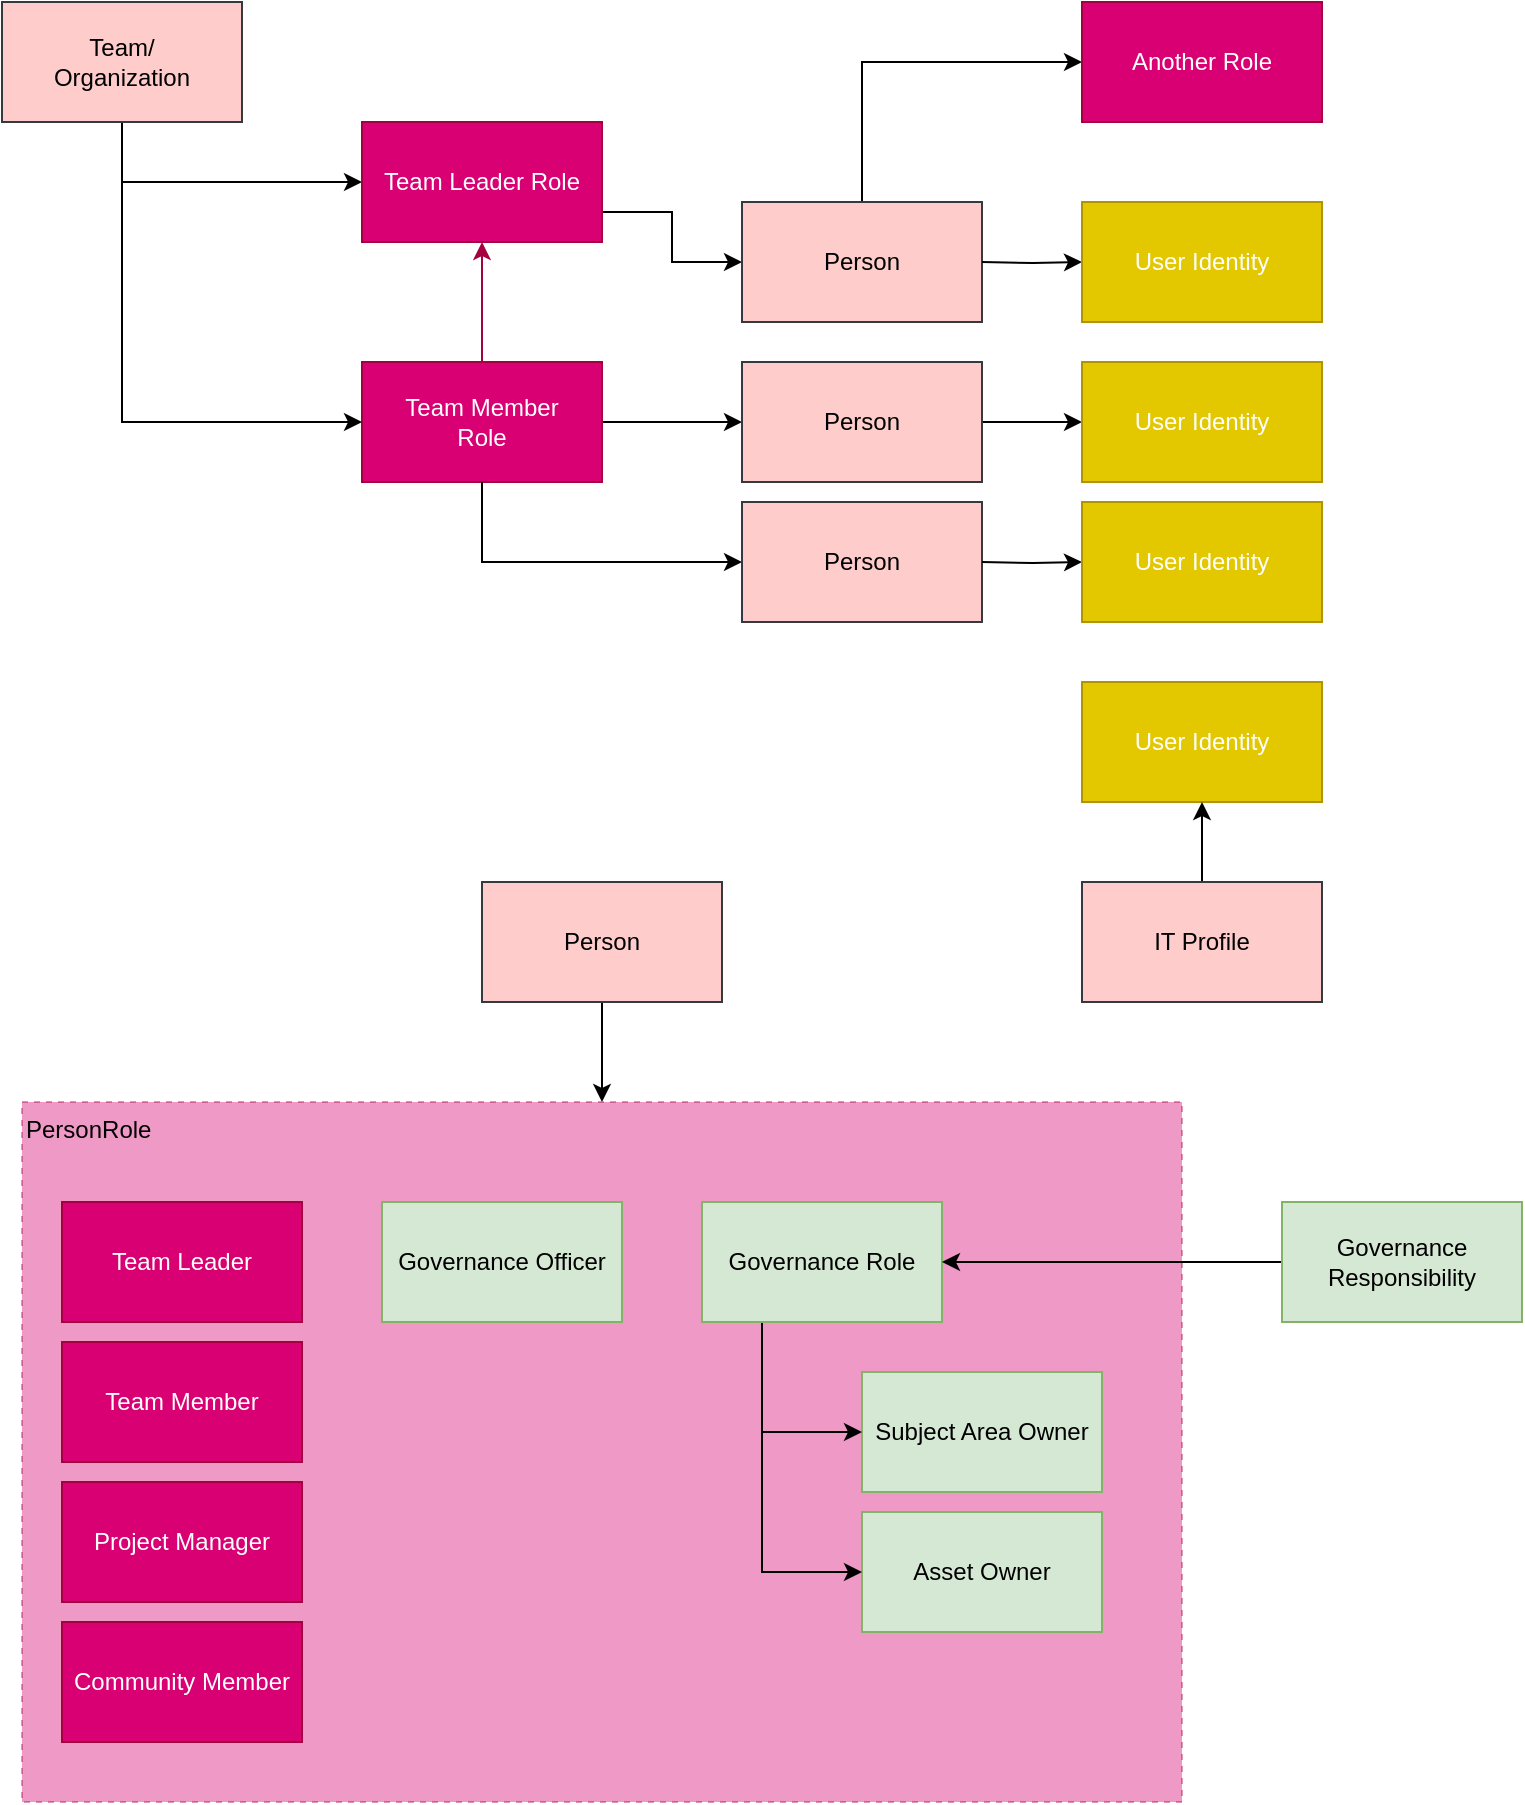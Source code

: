 <mxfile version="19.0.3" type="device" pages="2"><diagram id="mArv101Qo0KCMiXSAoCN" name="team-hierarchy"><mxGraphModel dx="1186" dy="773" grid="1" gridSize="10" guides="1" tooltips="1" connect="1" arrows="1" fold="1" page="1" pageScale="1" pageWidth="827" pageHeight="1169" math="0" shadow="0"><root><mxCell id="S5lS58ZmbvXcH93iUld8-0"/><mxCell id="S5lS58ZmbvXcH93iUld8-1" parent="S5lS58ZmbvXcH93iUld8-0"/><mxCell id="qwx3awuKoGd0lJoQvfud-3" style="edgeStyle=orthogonalEdgeStyle;rounded=0;orthogonalLoop=1;jettySize=auto;html=1;fillColor=#d80073;strokeColor=#A50040;" parent="S5lS58ZmbvXcH93iUld8-1" source="qwx3awuKoGd0lJoQvfud-0" target="qwx3awuKoGd0lJoQvfud-2" edge="1"><mxGeometry relative="1" as="geometry"/></mxCell><mxCell id="Gn1W2-aZ5OwGCIdrwuAJ-5" style="edgeStyle=orthogonalEdgeStyle;rounded=0;orthogonalLoop=1;jettySize=auto;html=1;exitX=1;exitY=0.5;exitDx=0;exitDy=0;entryX=0;entryY=0.5;entryDx=0;entryDy=0;" parent="S5lS58ZmbvXcH93iUld8-1" source="qwx3awuKoGd0lJoQvfud-0" target="Gn1W2-aZ5OwGCIdrwuAJ-4" edge="1"><mxGeometry relative="1" as="geometry"/></mxCell><mxCell id="qwx3awuKoGd0lJoQvfud-0" value="Team Member&lt;br&gt;Role" style="rounded=0;whiteSpace=wrap;html=1;fillColor=#d80073;strokeColor=#A50040;fontColor=#ffffff;" parent="S5lS58ZmbvXcH93iUld8-1" vertex="1"><mxGeometry x="270" y="250" width="120" height="60" as="geometry"/></mxCell><mxCell id="Rkh4yK-NSys1IfjmhF-t-0" style="edgeStyle=orthogonalEdgeStyle;rounded=0;orthogonalLoop=1;jettySize=auto;html=1;entryX=0;entryY=0.5;entryDx=0;entryDy=0;exitX=0.5;exitY=1;exitDx=0;exitDy=0;" parent="S5lS58ZmbvXcH93iUld8-1" source="qwx3awuKoGd0lJoQvfud-1" target="qwx3awuKoGd0lJoQvfud-2" edge="1"><mxGeometry relative="1" as="geometry"/></mxCell><mxCell id="Rkh4yK-NSys1IfjmhF-t-1" style="edgeStyle=orthogonalEdgeStyle;rounded=0;orthogonalLoop=1;jettySize=auto;html=1;entryX=0;entryY=0.5;entryDx=0;entryDy=0;" parent="S5lS58ZmbvXcH93iUld8-1" source="qwx3awuKoGd0lJoQvfud-1" target="qwx3awuKoGd0lJoQvfud-0" edge="1"><mxGeometry relative="1" as="geometry"><Array as="points"><mxPoint x="150" y="280"/></Array></mxGeometry></mxCell><mxCell id="qwx3awuKoGd0lJoQvfud-1" value="Team/&lt;br&gt;Organization" style="rounded=0;whiteSpace=wrap;html=1;fillColor=#ffcccc;strokeColor=#36393d;" parent="S5lS58ZmbvXcH93iUld8-1" vertex="1"><mxGeometry x="90" y="70" width="120" height="60" as="geometry"/></mxCell><mxCell id="Gn1W2-aZ5OwGCIdrwuAJ-1" style="edgeStyle=orthogonalEdgeStyle;rounded=0;orthogonalLoop=1;jettySize=auto;html=1;entryX=0;entryY=0.5;entryDx=0;entryDy=0;exitX=0.5;exitY=0;exitDx=0;exitDy=0;" parent="S5lS58ZmbvXcH93iUld8-1" source="Gn1W2-aZ5OwGCIdrwuAJ-2" target="Gn1W2-aZ5OwGCIdrwuAJ-0" edge="1"><mxGeometry relative="1" as="geometry"/></mxCell><mxCell id="Gn1W2-aZ5OwGCIdrwuAJ-3" style="edgeStyle=orthogonalEdgeStyle;rounded=0;orthogonalLoop=1;jettySize=auto;html=1;exitX=1;exitY=0.75;exitDx=0;exitDy=0;entryX=0;entryY=0.5;entryDx=0;entryDy=0;" parent="S5lS58ZmbvXcH93iUld8-1" source="qwx3awuKoGd0lJoQvfud-2" target="Gn1W2-aZ5OwGCIdrwuAJ-2" edge="1"><mxGeometry relative="1" as="geometry"/></mxCell><mxCell id="qwx3awuKoGd0lJoQvfud-2" value="Team Leader Role" style="rounded=0;whiteSpace=wrap;html=1;fillColor=#d80073;strokeColor=#A50040;fontColor=#ffffff;" parent="S5lS58ZmbvXcH93iUld8-1" vertex="1"><mxGeometry x="270" y="130" width="120" height="60" as="geometry"/></mxCell><mxCell id="Gn1W2-aZ5OwGCIdrwuAJ-0" value="Another Role" style="rounded=0;whiteSpace=wrap;html=1;fillColor=#d80073;strokeColor=#A50040;fontColor=#ffffff;" parent="S5lS58ZmbvXcH93iUld8-1" vertex="1"><mxGeometry x="630" y="70" width="120" height="60" as="geometry"/></mxCell><mxCell id="Gn1W2-aZ5OwGCIdrwuAJ-2" value="Person" style="rounded=0;whiteSpace=wrap;html=1;fillColor=#ffcccc;strokeColor=#36393d;" parent="S5lS58ZmbvXcH93iUld8-1" vertex="1"><mxGeometry x="460" y="170" width="120" height="60" as="geometry"/></mxCell><mxCell id="Gn1W2-aZ5OwGCIdrwuAJ-11" style="edgeStyle=orthogonalEdgeStyle;rounded=0;orthogonalLoop=1;jettySize=auto;html=1;" parent="S5lS58ZmbvXcH93iUld8-1" source="Gn1W2-aZ5OwGCIdrwuAJ-4" target="Gn1W2-aZ5OwGCIdrwuAJ-10" edge="1"><mxGeometry relative="1" as="geometry"/></mxCell><mxCell id="Gn1W2-aZ5OwGCIdrwuAJ-4" value="Person" style="rounded=0;whiteSpace=wrap;html=1;fillColor=#ffcccc;strokeColor=#36393d;" parent="S5lS58ZmbvXcH93iUld8-1" vertex="1"><mxGeometry x="460" y="250" width="120" height="60" as="geometry"/></mxCell><mxCell id="Gn1W2-aZ5OwGCIdrwuAJ-8" style="edgeStyle=orthogonalEdgeStyle;rounded=0;orthogonalLoop=1;jettySize=auto;html=1;exitX=0.5;exitY=1;exitDx=0;exitDy=0;entryX=0;entryY=0.5;entryDx=0;entryDy=0;" parent="S5lS58ZmbvXcH93iUld8-1" source="qwx3awuKoGd0lJoQvfud-0" target="Gn1W2-aZ5OwGCIdrwuAJ-9" edge="1"><mxGeometry relative="1" as="geometry"><mxPoint x="390" y="350" as="sourcePoint"/></mxGeometry></mxCell><mxCell id="Gn1W2-aZ5OwGCIdrwuAJ-9" value="Person" style="rounded=0;whiteSpace=wrap;html=1;fillColor=#ffcccc;strokeColor=#36393d;" parent="S5lS58ZmbvXcH93iUld8-1" vertex="1"><mxGeometry x="460" y="320" width="120" height="60" as="geometry"/></mxCell><mxCell id="Gn1W2-aZ5OwGCIdrwuAJ-10" value="User Identity" style="rounded=0;whiteSpace=wrap;html=1;fillColor=#e3c800;strokeColor=#B09500;fontColor=#ffffff;" parent="S5lS58ZmbvXcH93iUld8-1" vertex="1"><mxGeometry x="630" y="250" width="120" height="60" as="geometry"/></mxCell><mxCell id="Gn1W2-aZ5OwGCIdrwuAJ-12" style="edgeStyle=orthogonalEdgeStyle;rounded=0;orthogonalLoop=1;jettySize=auto;html=1;" parent="S5lS58ZmbvXcH93iUld8-1" target="Gn1W2-aZ5OwGCIdrwuAJ-13" edge="1"><mxGeometry relative="1" as="geometry"><mxPoint x="580" y="200" as="sourcePoint"/></mxGeometry></mxCell><mxCell id="Gn1W2-aZ5OwGCIdrwuAJ-13" value="User Identity" style="rounded=0;whiteSpace=wrap;html=1;fillColor=#e3c800;strokeColor=#B09500;fontColor=#ffffff;" parent="S5lS58ZmbvXcH93iUld8-1" vertex="1"><mxGeometry x="630" y="170" width="120" height="60" as="geometry"/></mxCell><mxCell id="Gn1W2-aZ5OwGCIdrwuAJ-14" style="edgeStyle=orthogonalEdgeStyle;rounded=0;orthogonalLoop=1;jettySize=auto;html=1;" parent="S5lS58ZmbvXcH93iUld8-1" target="Gn1W2-aZ5OwGCIdrwuAJ-15" edge="1"><mxGeometry relative="1" as="geometry"><mxPoint x="580" y="350" as="sourcePoint"/></mxGeometry></mxCell><mxCell id="Gn1W2-aZ5OwGCIdrwuAJ-15" value="User Identity" style="rounded=0;whiteSpace=wrap;html=1;fillColor=#e3c800;strokeColor=#B09500;fontColor=#ffffff;" parent="S5lS58ZmbvXcH93iUld8-1" vertex="1"><mxGeometry x="630" y="320" width="120" height="60" as="geometry"/></mxCell><mxCell id="Gn1W2-aZ5OwGCIdrwuAJ-16" value="User Identity" style="rounded=0;whiteSpace=wrap;html=1;fillColor=#e3c800;strokeColor=#B09500;fontColor=#ffffff;" parent="S5lS58ZmbvXcH93iUld8-1" vertex="1"><mxGeometry x="630" y="410" width="120" height="60" as="geometry"/></mxCell><mxCell id="Gn1W2-aZ5OwGCIdrwuAJ-18" style="edgeStyle=orthogonalEdgeStyle;rounded=0;orthogonalLoop=1;jettySize=auto;html=1;entryX=0.5;entryY=1;entryDx=0;entryDy=0;" parent="S5lS58ZmbvXcH93iUld8-1" source="Gn1W2-aZ5OwGCIdrwuAJ-17" target="Gn1W2-aZ5OwGCIdrwuAJ-16" edge="1"><mxGeometry relative="1" as="geometry"/></mxCell><mxCell id="Gn1W2-aZ5OwGCIdrwuAJ-17" value="IT Profile" style="rounded=0;whiteSpace=wrap;html=1;fillColor=#ffcccc;strokeColor=#36393d;" parent="S5lS58ZmbvXcH93iUld8-1" vertex="1"><mxGeometry x="630" y="510" width="120" height="60" as="geometry"/></mxCell><mxCell id="Gn1W2-aZ5OwGCIdrwuAJ-21" style="edgeStyle=orthogonalEdgeStyle;rounded=0;orthogonalLoop=1;jettySize=auto;html=1;" parent="S5lS58ZmbvXcH93iUld8-1" source="Gn1W2-aZ5OwGCIdrwuAJ-19" target="Gn1W2-aZ5OwGCIdrwuAJ-20" edge="1"><mxGeometry relative="1" as="geometry"/></mxCell><mxCell id="Gn1W2-aZ5OwGCIdrwuAJ-19" value="Person" style="rounded=0;whiteSpace=wrap;html=1;fillColor=#ffcccc;strokeColor=#36393d;" parent="S5lS58ZmbvXcH93iUld8-1" vertex="1"><mxGeometry x="330" y="510" width="120" height="60" as="geometry"/></mxCell><mxCell id="Gn1W2-aZ5OwGCIdrwuAJ-20" value="PersonRole" style="rounded=0;whiteSpace=wrap;html=1;fillColor=#d80073;strokeColor=#A50040;dashed=1;opacity=40;verticalAlign=top;align=left;" parent="S5lS58ZmbvXcH93iUld8-1" vertex="1"><mxGeometry x="100" y="620" width="580" height="350" as="geometry"/></mxCell><mxCell id="Gn1W2-aZ5OwGCIdrwuAJ-22" value="Community Member" style="rounded=0;whiteSpace=wrap;html=1;fillColor=#d80073;strokeColor=#A50040;fontColor=#ffffff;" parent="S5lS58ZmbvXcH93iUld8-1" vertex="1"><mxGeometry x="120" y="880" width="120" height="60" as="geometry"/></mxCell><mxCell id="Gn1W2-aZ5OwGCIdrwuAJ-23" value="Team Leader" style="rounded=0;whiteSpace=wrap;html=1;fillColor=#d80073;strokeColor=#A50040;fontColor=#ffffff;" parent="S5lS58ZmbvXcH93iUld8-1" vertex="1"><mxGeometry x="120" y="670" width="120" height="60" as="geometry"/></mxCell><mxCell id="Gn1W2-aZ5OwGCIdrwuAJ-24" value="Team Member" style="rounded=0;whiteSpace=wrap;html=1;fillColor=#d80073;strokeColor=#A50040;fontColor=#ffffff;" parent="S5lS58ZmbvXcH93iUld8-1" vertex="1"><mxGeometry x="120" y="740" width="120" height="60" as="geometry"/></mxCell><mxCell id="Gn1W2-aZ5OwGCIdrwuAJ-26" value="Subject Area Owner" style="rounded=0;whiteSpace=wrap;html=1;fillColor=#d5e8d4;strokeColor=#82b366;" parent="S5lS58ZmbvXcH93iUld8-1" vertex="1"><mxGeometry x="520" y="755" width="120" height="60" as="geometry"/></mxCell><mxCell id="Gn1W2-aZ5OwGCIdrwuAJ-27" value="Asset Owner" style="rounded=0;whiteSpace=wrap;html=1;fillColor=#d5e8d4;strokeColor=#82b366;" parent="S5lS58ZmbvXcH93iUld8-1" vertex="1"><mxGeometry x="520" y="825" width="120" height="60" as="geometry"/></mxCell><mxCell id="Gn1W2-aZ5OwGCIdrwuAJ-28" value="Project Manager" style="rounded=0;whiteSpace=wrap;html=1;fillColor=#d80073;strokeColor=#A50040;fontColor=#ffffff;" parent="S5lS58ZmbvXcH93iUld8-1" vertex="1"><mxGeometry x="120" y="810" width="120" height="60" as="geometry"/></mxCell><mxCell id="Gn1W2-aZ5OwGCIdrwuAJ-29" value="Governance Officer" style="rounded=0;whiteSpace=wrap;html=1;fillColor=#d5e8d4;strokeColor=#82b366;" parent="S5lS58ZmbvXcH93iUld8-1" vertex="1"><mxGeometry x="280" y="670" width="120" height="60" as="geometry"/></mxCell><mxCell id="Gn1W2-aZ5OwGCIdrwuAJ-31" style="edgeStyle=orthogonalEdgeStyle;rounded=0;orthogonalLoop=1;jettySize=auto;html=1;entryX=0;entryY=0.5;entryDx=0;entryDy=0;exitX=0.25;exitY=1;exitDx=0;exitDy=0;" parent="S5lS58ZmbvXcH93iUld8-1" source="Gn1W2-aZ5OwGCIdrwuAJ-30" target="Gn1W2-aZ5OwGCIdrwuAJ-26" edge="1"><mxGeometry relative="1" as="geometry"/></mxCell><mxCell id="Gn1W2-aZ5OwGCIdrwuAJ-32" style="edgeStyle=orthogonalEdgeStyle;rounded=0;orthogonalLoop=1;jettySize=auto;html=1;entryX=0;entryY=0.5;entryDx=0;entryDy=0;exitX=0.25;exitY=1;exitDx=0;exitDy=0;" parent="S5lS58ZmbvXcH93iUld8-1" source="Gn1W2-aZ5OwGCIdrwuAJ-30" target="Gn1W2-aZ5OwGCIdrwuAJ-27" edge="1"><mxGeometry relative="1" as="geometry"/></mxCell><mxCell id="Gn1W2-aZ5OwGCIdrwuAJ-30" value="Governance Role" style="rounded=0;whiteSpace=wrap;html=1;fillColor=#d5e8d4;strokeColor=#82b366;" parent="S5lS58ZmbvXcH93iUld8-1" vertex="1"><mxGeometry x="440" y="670" width="120" height="60" as="geometry"/></mxCell><mxCell id="zBBcURGomCsQESkad2il-2" style="edgeStyle=orthogonalEdgeStyle;rounded=0;orthogonalLoop=1;jettySize=auto;html=1;entryX=1;entryY=0.5;entryDx=0;entryDy=0;startArrow=none;startFill=0;endArrow=classic;endFill=1;fontColor=#000000;" parent="S5lS58ZmbvXcH93iUld8-1" source="zBBcURGomCsQESkad2il-0" target="Gn1W2-aZ5OwGCIdrwuAJ-30" edge="1"><mxGeometry relative="1" as="geometry"/></mxCell><mxCell id="zBBcURGomCsQESkad2il-0" value="Governance Responsibility" style="rounded=0;whiteSpace=wrap;html=1;fillColor=#d5e8d4;strokeColor=#82b366;" parent="S5lS58ZmbvXcH93iUld8-1" vertex="1"><mxGeometry x="730" y="670" width="120" height="60" as="geometry"/></mxCell></root></mxGraphModel></diagram><diagram name="project-staff" id="0Gyew0KmREZE14jgyCfY"><mxGraphModel dx="1186" dy="773" grid="1" gridSize="10" guides="1" tooltips="1" connect="1" arrows="1" fold="1" page="1" pageScale="1" pageWidth="827" pageHeight="1169" math="0" shadow="0"><root><mxCell id="Q1TpeXkHJvjdF7iIO9C6-0"/><mxCell id="Q1TpeXkHJvjdF7iIO9C6-1" parent="Q1TpeXkHJvjdF7iIO9C6-0"/><mxCell id="Q1TpeXkHJvjdF7iIO9C6-2" style="edgeStyle=orthogonalEdgeStyle;rounded=0;orthogonalLoop=1;jettySize=auto;html=1;fillColor=#d80073;strokeColor=#A50040;" edge="1" parent="Q1TpeXkHJvjdF7iIO9C6-1" source="Q1TpeXkHJvjdF7iIO9C6-4" target="Q1TpeXkHJvjdF7iIO9C6-10"><mxGeometry relative="1" as="geometry"/></mxCell><mxCell id="Q1TpeXkHJvjdF7iIO9C6-3" style="edgeStyle=orthogonalEdgeStyle;rounded=0;orthogonalLoop=1;jettySize=auto;html=1;exitX=1;exitY=0.5;exitDx=0;exitDy=0;entryX=0;entryY=0.5;entryDx=0;entryDy=0;" edge="1" parent="Q1TpeXkHJvjdF7iIO9C6-1" source="Q1TpeXkHJvjdF7iIO9C6-4" target="Q1TpeXkHJvjdF7iIO9C6-14"><mxGeometry relative="1" as="geometry"/></mxCell><mxCell id="Q1TpeXkHJvjdF7iIO9C6-4" value="Team Member&lt;br&gt;Role" style="rounded=0;whiteSpace=wrap;html=1;fillColor=#d80073;strokeColor=#A50040;fontColor=#ffffff;" vertex="1" parent="Q1TpeXkHJvjdF7iIO9C6-1"><mxGeometry x="270" y="250" width="120" height="60" as="geometry"/></mxCell><mxCell id="Q1TpeXkHJvjdF7iIO9C6-5" style="edgeStyle=orthogonalEdgeStyle;rounded=0;orthogonalLoop=1;jettySize=auto;html=1;entryX=0;entryY=0.5;entryDx=0;entryDy=0;exitX=0.5;exitY=1;exitDx=0;exitDy=0;" edge="1" parent="Q1TpeXkHJvjdF7iIO9C6-1" source="Q1TpeXkHJvjdF7iIO9C6-7" target="Q1TpeXkHJvjdF7iIO9C6-10"><mxGeometry relative="1" as="geometry"/></mxCell><mxCell id="Q1TpeXkHJvjdF7iIO9C6-6" style="edgeStyle=orthogonalEdgeStyle;rounded=0;orthogonalLoop=1;jettySize=auto;html=1;entryX=0;entryY=0.5;entryDx=0;entryDy=0;" edge="1" parent="Q1TpeXkHJvjdF7iIO9C6-1" source="Q1TpeXkHJvjdF7iIO9C6-7" target="Q1TpeXkHJvjdF7iIO9C6-4"><mxGeometry relative="1" as="geometry"><Array as="points"><mxPoint x="150" y="280"/></Array></mxGeometry></mxCell><mxCell id="Q1TpeXkHJvjdF7iIO9C6-7" value="Team/&lt;br&gt;Organization" style="rounded=0;whiteSpace=wrap;html=1;fillColor=#ffcccc;strokeColor=#36393d;" vertex="1" parent="Q1TpeXkHJvjdF7iIO9C6-1"><mxGeometry x="90" y="70" width="120" height="60" as="geometry"/></mxCell><mxCell id="Q1TpeXkHJvjdF7iIO9C6-8" style="edgeStyle=orthogonalEdgeStyle;rounded=0;orthogonalLoop=1;jettySize=auto;html=1;entryX=0;entryY=0.5;entryDx=0;entryDy=0;exitX=0.5;exitY=0;exitDx=0;exitDy=0;" edge="1" parent="Q1TpeXkHJvjdF7iIO9C6-1" source="Q1TpeXkHJvjdF7iIO9C6-12" target="Q1TpeXkHJvjdF7iIO9C6-11"><mxGeometry relative="1" as="geometry"/></mxCell><mxCell id="Q1TpeXkHJvjdF7iIO9C6-9" style="edgeStyle=orthogonalEdgeStyle;rounded=0;orthogonalLoop=1;jettySize=auto;html=1;exitX=1;exitY=0.75;exitDx=0;exitDy=0;entryX=0;entryY=0.5;entryDx=0;entryDy=0;" edge="1" parent="Q1TpeXkHJvjdF7iIO9C6-1" source="Q1TpeXkHJvjdF7iIO9C6-10" target="Q1TpeXkHJvjdF7iIO9C6-12"><mxGeometry relative="1" as="geometry"/></mxCell><mxCell id="Q1TpeXkHJvjdF7iIO9C6-10" value="Team Leader Role" style="rounded=0;whiteSpace=wrap;html=1;fillColor=#d80073;strokeColor=#A50040;fontColor=#ffffff;" vertex="1" parent="Q1TpeXkHJvjdF7iIO9C6-1"><mxGeometry x="270" y="130" width="120" height="60" as="geometry"/></mxCell><mxCell id="Q1TpeXkHJvjdF7iIO9C6-11" value="Another Role" style="rounded=0;whiteSpace=wrap;html=1;fillColor=#d80073;strokeColor=#A50040;fontColor=#ffffff;" vertex="1" parent="Q1TpeXkHJvjdF7iIO9C6-1"><mxGeometry x="630" y="70" width="120" height="60" as="geometry"/></mxCell><mxCell id="Q1TpeXkHJvjdF7iIO9C6-12" value="Person" style="rounded=0;whiteSpace=wrap;html=1;fillColor=#ffcccc;strokeColor=#36393d;" vertex="1" parent="Q1TpeXkHJvjdF7iIO9C6-1"><mxGeometry x="460" y="170" width="120" height="60" as="geometry"/></mxCell><mxCell id="Q1TpeXkHJvjdF7iIO9C6-13" style="edgeStyle=orthogonalEdgeStyle;rounded=0;orthogonalLoop=1;jettySize=auto;html=1;" edge="1" parent="Q1TpeXkHJvjdF7iIO9C6-1" source="Q1TpeXkHJvjdF7iIO9C6-14" target="Q1TpeXkHJvjdF7iIO9C6-17"><mxGeometry relative="1" as="geometry"/></mxCell><mxCell id="Q1TpeXkHJvjdF7iIO9C6-14" value="Person" style="rounded=0;whiteSpace=wrap;html=1;fillColor=#ffcccc;strokeColor=#36393d;" vertex="1" parent="Q1TpeXkHJvjdF7iIO9C6-1"><mxGeometry x="460" y="250" width="120" height="60" as="geometry"/></mxCell><mxCell id="Q1TpeXkHJvjdF7iIO9C6-15" style="edgeStyle=orthogonalEdgeStyle;rounded=0;orthogonalLoop=1;jettySize=auto;html=1;exitX=0.5;exitY=1;exitDx=0;exitDy=0;entryX=0;entryY=0.5;entryDx=0;entryDy=0;" edge="1" parent="Q1TpeXkHJvjdF7iIO9C6-1" source="Q1TpeXkHJvjdF7iIO9C6-4" target="Q1TpeXkHJvjdF7iIO9C6-16"><mxGeometry relative="1" as="geometry"><mxPoint x="390" y="350" as="sourcePoint"/></mxGeometry></mxCell><mxCell id="Q1TpeXkHJvjdF7iIO9C6-16" value="Person" style="rounded=0;whiteSpace=wrap;html=1;fillColor=#ffcccc;strokeColor=#36393d;" vertex="1" parent="Q1TpeXkHJvjdF7iIO9C6-1"><mxGeometry x="460" y="320" width="120" height="60" as="geometry"/></mxCell><mxCell id="Q1TpeXkHJvjdF7iIO9C6-17" value="User Identity" style="rounded=0;whiteSpace=wrap;html=1;fillColor=#e3c800;strokeColor=#B09500;fontColor=#ffffff;" vertex="1" parent="Q1TpeXkHJvjdF7iIO9C6-1"><mxGeometry x="630" y="250" width="120" height="60" as="geometry"/></mxCell><mxCell id="Q1TpeXkHJvjdF7iIO9C6-18" style="edgeStyle=orthogonalEdgeStyle;rounded=0;orthogonalLoop=1;jettySize=auto;html=1;" edge="1" parent="Q1TpeXkHJvjdF7iIO9C6-1" target="Q1TpeXkHJvjdF7iIO9C6-19"><mxGeometry relative="1" as="geometry"><mxPoint x="580" y="200" as="sourcePoint"/></mxGeometry></mxCell><mxCell id="Q1TpeXkHJvjdF7iIO9C6-19" value="User Identity" style="rounded=0;whiteSpace=wrap;html=1;fillColor=#e3c800;strokeColor=#B09500;fontColor=#ffffff;" vertex="1" parent="Q1TpeXkHJvjdF7iIO9C6-1"><mxGeometry x="630" y="170" width="120" height="60" as="geometry"/></mxCell><mxCell id="Q1TpeXkHJvjdF7iIO9C6-20" style="edgeStyle=orthogonalEdgeStyle;rounded=0;orthogonalLoop=1;jettySize=auto;html=1;" edge="1" parent="Q1TpeXkHJvjdF7iIO9C6-1" target="Q1TpeXkHJvjdF7iIO9C6-21"><mxGeometry relative="1" as="geometry"><mxPoint x="580" y="350" as="sourcePoint"/></mxGeometry></mxCell><mxCell id="Q1TpeXkHJvjdF7iIO9C6-21" value="User Identity" style="rounded=0;whiteSpace=wrap;html=1;fillColor=#e3c800;strokeColor=#B09500;fontColor=#ffffff;" vertex="1" parent="Q1TpeXkHJvjdF7iIO9C6-1"><mxGeometry x="630" y="320" width="120" height="60" as="geometry"/></mxCell><mxCell id="Q1TpeXkHJvjdF7iIO9C6-22" value="User Identity" style="rounded=0;whiteSpace=wrap;html=1;fillColor=#e3c800;strokeColor=#B09500;fontColor=#ffffff;" vertex="1" parent="Q1TpeXkHJvjdF7iIO9C6-1"><mxGeometry x="630" y="410" width="120" height="60" as="geometry"/></mxCell><mxCell id="Q1TpeXkHJvjdF7iIO9C6-23" style="edgeStyle=orthogonalEdgeStyle;rounded=0;orthogonalLoop=1;jettySize=auto;html=1;entryX=0.5;entryY=1;entryDx=0;entryDy=0;" edge="1" parent="Q1TpeXkHJvjdF7iIO9C6-1" source="Q1TpeXkHJvjdF7iIO9C6-24" target="Q1TpeXkHJvjdF7iIO9C6-22"><mxGeometry relative="1" as="geometry"/></mxCell><mxCell id="Q1TpeXkHJvjdF7iIO9C6-24" value="IT Profile" style="rounded=0;whiteSpace=wrap;html=1;fillColor=#ffcccc;strokeColor=#36393d;" vertex="1" parent="Q1TpeXkHJvjdF7iIO9C6-1"><mxGeometry x="630" y="510" width="120" height="60" as="geometry"/></mxCell><mxCell id="Q1TpeXkHJvjdF7iIO9C6-25" style="edgeStyle=orthogonalEdgeStyle;rounded=0;orthogonalLoop=1;jettySize=auto;html=1;" edge="1" parent="Q1TpeXkHJvjdF7iIO9C6-1" source="Q1TpeXkHJvjdF7iIO9C6-26" target="Q1TpeXkHJvjdF7iIO9C6-27"><mxGeometry relative="1" as="geometry"/></mxCell><mxCell id="Q1TpeXkHJvjdF7iIO9C6-26" value="Person" style="rounded=0;whiteSpace=wrap;html=1;fillColor=#ffcccc;strokeColor=#36393d;" vertex="1" parent="Q1TpeXkHJvjdF7iIO9C6-1"><mxGeometry x="330" y="510" width="120" height="60" as="geometry"/></mxCell><mxCell id="Q1TpeXkHJvjdF7iIO9C6-27" value="PersonRole" style="rounded=0;whiteSpace=wrap;html=1;fillColor=#d80073;strokeColor=#A50040;dashed=1;opacity=40;verticalAlign=top;align=left;" vertex="1" parent="Q1TpeXkHJvjdF7iIO9C6-1"><mxGeometry x="100" y="620" width="580" height="350" as="geometry"/></mxCell><mxCell id="Q1TpeXkHJvjdF7iIO9C6-28" value="Community Member" style="rounded=0;whiteSpace=wrap;html=1;fillColor=#d80073;strokeColor=#A50040;fontColor=#ffffff;" vertex="1" parent="Q1TpeXkHJvjdF7iIO9C6-1"><mxGeometry x="120" y="880" width="120" height="60" as="geometry"/></mxCell><mxCell id="Q1TpeXkHJvjdF7iIO9C6-29" value="Team Leader" style="rounded=0;whiteSpace=wrap;html=1;fillColor=#d80073;strokeColor=#A50040;fontColor=#ffffff;" vertex="1" parent="Q1TpeXkHJvjdF7iIO9C6-1"><mxGeometry x="120" y="670" width="120" height="60" as="geometry"/></mxCell><mxCell id="Q1TpeXkHJvjdF7iIO9C6-30" value="Team Member" style="rounded=0;whiteSpace=wrap;html=1;fillColor=#d80073;strokeColor=#A50040;fontColor=#ffffff;" vertex="1" parent="Q1TpeXkHJvjdF7iIO9C6-1"><mxGeometry x="120" y="740" width="120" height="60" as="geometry"/></mxCell><mxCell id="Q1TpeXkHJvjdF7iIO9C6-31" value="Subject Area Owner" style="rounded=0;whiteSpace=wrap;html=1;fillColor=#d5e8d4;strokeColor=#82b366;" vertex="1" parent="Q1TpeXkHJvjdF7iIO9C6-1"><mxGeometry x="520" y="755" width="120" height="60" as="geometry"/></mxCell><mxCell id="Q1TpeXkHJvjdF7iIO9C6-32" value="Asset Owner" style="rounded=0;whiteSpace=wrap;html=1;fillColor=#d5e8d4;strokeColor=#82b366;" vertex="1" parent="Q1TpeXkHJvjdF7iIO9C6-1"><mxGeometry x="520" y="825" width="120" height="60" as="geometry"/></mxCell><mxCell id="Q1TpeXkHJvjdF7iIO9C6-33" value="Project Manager" style="rounded=0;whiteSpace=wrap;html=1;fillColor=#d80073;strokeColor=#A50040;fontColor=#ffffff;" vertex="1" parent="Q1TpeXkHJvjdF7iIO9C6-1"><mxGeometry x="120" y="810" width="120" height="60" as="geometry"/></mxCell><mxCell id="Q1TpeXkHJvjdF7iIO9C6-34" value="Governance Officer" style="rounded=0;whiteSpace=wrap;html=1;fillColor=#d5e8d4;strokeColor=#82b366;" vertex="1" parent="Q1TpeXkHJvjdF7iIO9C6-1"><mxGeometry x="280" y="670" width="120" height="60" as="geometry"/></mxCell><mxCell id="Q1TpeXkHJvjdF7iIO9C6-35" style="edgeStyle=orthogonalEdgeStyle;rounded=0;orthogonalLoop=1;jettySize=auto;html=1;entryX=0;entryY=0.5;entryDx=0;entryDy=0;exitX=0.25;exitY=1;exitDx=0;exitDy=0;" edge="1" parent="Q1TpeXkHJvjdF7iIO9C6-1" source="Q1TpeXkHJvjdF7iIO9C6-37" target="Q1TpeXkHJvjdF7iIO9C6-31"><mxGeometry relative="1" as="geometry"/></mxCell><mxCell id="Q1TpeXkHJvjdF7iIO9C6-36" style="edgeStyle=orthogonalEdgeStyle;rounded=0;orthogonalLoop=1;jettySize=auto;html=1;entryX=0;entryY=0.5;entryDx=0;entryDy=0;exitX=0.25;exitY=1;exitDx=0;exitDy=0;" edge="1" parent="Q1TpeXkHJvjdF7iIO9C6-1" source="Q1TpeXkHJvjdF7iIO9C6-37" target="Q1TpeXkHJvjdF7iIO9C6-32"><mxGeometry relative="1" as="geometry"/></mxCell><mxCell id="Q1TpeXkHJvjdF7iIO9C6-37" value="Governance Role" style="rounded=0;whiteSpace=wrap;html=1;fillColor=#d5e8d4;strokeColor=#82b366;" vertex="1" parent="Q1TpeXkHJvjdF7iIO9C6-1"><mxGeometry x="440" y="670" width="120" height="60" as="geometry"/></mxCell><mxCell id="Q1TpeXkHJvjdF7iIO9C6-38" style="edgeStyle=orthogonalEdgeStyle;rounded=0;orthogonalLoop=1;jettySize=auto;html=1;entryX=1;entryY=0.5;entryDx=0;entryDy=0;startArrow=none;startFill=0;endArrow=classic;endFill=1;fontColor=#000000;" edge="1" parent="Q1TpeXkHJvjdF7iIO9C6-1" source="Q1TpeXkHJvjdF7iIO9C6-39" target="Q1TpeXkHJvjdF7iIO9C6-37"><mxGeometry relative="1" as="geometry"/></mxCell><mxCell id="Q1TpeXkHJvjdF7iIO9C6-39" value="Governance Responsibility" style="rounded=0;whiteSpace=wrap;html=1;fillColor=#d5e8d4;strokeColor=#82b366;" vertex="1" parent="Q1TpeXkHJvjdF7iIO9C6-1"><mxGeometry x="730" y="670" width="120" height="60" as="geometry"/></mxCell><mxCell id="Q1TpeXkHJvjdF7iIO9C6-40" style="edgeStyle=orthogonalEdgeStyle;rounded=0;orthogonalLoop=1;jettySize=auto;html=1;exitX=0.25;exitY=1;exitDx=0;exitDy=0;fontColor=#FFFFFF;" edge="1" parent="Q1TpeXkHJvjdF7iIO9C6-1" source="Q1TpeXkHJvjdF7iIO9C6-43" target="Q1TpeXkHJvjdF7iIO9C6-52"><mxGeometry relative="1" as="geometry"/></mxCell><mxCell id="Q1TpeXkHJvjdF7iIO9C6-41" style="edgeStyle=orthogonalEdgeStyle;rounded=0;orthogonalLoop=1;jettySize=auto;html=1;exitX=0.75;exitY=1;exitDx=0;exitDy=0;fontColor=#000000;" edge="1" parent="Q1TpeXkHJvjdF7iIO9C6-1" source="Q1TpeXkHJvjdF7iIO9C6-43" target="Q1TpeXkHJvjdF7iIO9C6-47"><mxGeometry relative="1" as="geometry"/></mxCell><mxCell id="Q1TpeXkHJvjdF7iIO9C6-42" style="edgeStyle=orthogonalEdgeStyle;rounded=0;orthogonalLoop=1;jettySize=auto;html=1;exitX=1;exitY=0.5;exitDx=0;exitDy=0;fontColor=#000000;" edge="1" parent="Q1TpeXkHJvjdF7iIO9C6-1" source="Q1TpeXkHJvjdF7iIO9C6-43"><mxGeometry relative="1" as="geometry"><mxPoint x="540" y="1290" as="targetPoint"/></mxGeometry></mxCell><mxCell id="Q1TpeXkHJvjdF7iIO9C6-43" value="Project" style="rounded=0;whiteSpace=wrap;html=1;fillColor=#cce5ff;strokeColor=#36393d;" vertex="1" parent="Q1TpeXkHJvjdF7iIO9C6-1"><mxGeometry x="230" y="1260" width="120" height="60" as="geometry"/></mxCell><mxCell id="Q1TpeXkHJvjdF7iIO9C6-47" value="Team" style="rounded=0;whiteSpace=wrap;html=1;fillColor=#ffcccc;strokeColor=#36393d;" vertex="1" parent="Q1TpeXkHJvjdF7iIO9C6-1"><mxGeometry x="310" y="1390" width="120" height="60" as="geometry"/></mxCell><mxCell id="Q1TpeXkHJvjdF7iIO9C6-52" value="PersonRole" style="rounded=0;whiteSpace=wrap;html=1;fillColor=#d80073;strokeColor=#A50040;verticalAlign=middle;align=center;fontColor=#FFFFFF;" vertex="1" parent="Q1TpeXkHJvjdF7iIO9C6-1"><mxGeometry x="150" y="1390" width="120" height="60" as="geometry"/></mxCell><mxCell id="Q1TpeXkHJvjdF7iIO9C6-53" value="Project Management" style="text;html=1;align=center;verticalAlign=middle;resizable=0;points=[];autosize=1;strokeColor=none;fillColor=none;fontColor=#000000;" vertex="1" parent="Q1TpeXkHJvjdF7iIO9C6-1"><mxGeometry x="130" y="1330" width="130" height="20" as="geometry"/></mxCell><mxCell id="Q1TpeXkHJvjdF7iIO9C6-54" style="edgeStyle=orthogonalEdgeStyle;rounded=0;orthogonalLoop=1;jettySize=auto;html=1;exitX=0.75;exitY=1;exitDx=0;exitDy=0;fontColor=#000000;" edge="1" parent="Q1TpeXkHJvjdF7iIO9C6-1" source="Q1TpeXkHJvjdF7iIO9C6-43" target="Q1TpeXkHJvjdF7iIO9C6-55"><mxGeometry relative="1" as="geometry"><mxPoint x="330" y="1330" as="sourcePoint"/></mxGeometry></mxCell><mxCell id="Q1TpeXkHJvjdF7iIO9C6-55" value="Team" style="rounded=0;whiteSpace=wrap;html=1;fillColor=#ffcccc;strokeColor=#36393d;" vertex="1" parent="Q1TpeXkHJvjdF7iIO9C6-1"><mxGeometry x="320" y="1400" width="120" height="60" as="geometry"/></mxCell><mxCell id="Q1TpeXkHJvjdF7iIO9C6-56" style="edgeStyle=orthogonalEdgeStyle;rounded=0;orthogonalLoop=1;jettySize=auto;html=1;exitX=0.75;exitY=1;exitDx=0;exitDy=0;fontColor=#000000;" edge="1" parent="Q1TpeXkHJvjdF7iIO9C6-1" source="Q1TpeXkHJvjdF7iIO9C6-43" target="Q1TpeXkHJvjdF7iIO9C6-57"><mxGeometry relative="1" as="geometry"><mxPoint x="340" y="1340" as="sourcePoint"/></mxGeometry></mxCell><mxCell id="Q1TpeXkHJvjdF7iIO9C6-57" value="Team" style="rounded=0;whiteSpace=wrap;html=1;fillColor=#ffcccc;strokeColor=#36393d;" vertex="1" parent="Q1TpeXkHJvjdF7iIO9C6-1"><mxGeometry x="330" y="1410" width="120" height="60" as="geometry"/></mxCell><mxCell id="Q1TpeXkHJvjdF7iIO9C6-58" value="Project Teams" style="text;html=1;align=center;verticalAlign=middle;resizable=0;points=[];autosize=1;strokeColor=none;fillColor=none;fontColor=#000000;" vertex="1" parent="Q1TpeXkHJvjdF7iIO9C6-1"><mxGeometry x="330" y="1330" width="90" height="20" as="geometry"/></mxCell><mxCell id="Q1TpeXkHJvjdF7iIO9C6-62" value="Project" style="rounded=0;whiteSpace=wrap;html=1;fillColor=#cce5ff;strokeColor=#36393d;" vertex="1" parent="Q1TpeXkHJvjdF7iIO9C6-1"><mxGeometry x="940" y="1060" width="120" height="60" as="geometry"/></mxCell><mxCell id="Q1TpeXkHJvjdF7iIO9C6-63" value="Project" style="rounded=0;whiteSpace=wrap;html=1;fillColor=#cce5ff;strokeColor=#36393d;" vertex="1" parent="Q1TpeXkHJvjdF7iIO9C6-1"><mxGeometry x="950" y="1070" width="120" height="60" as="geometry"/></mxCell><mxCell id="Q1TpeXkHJvjdF7iIO9C6-64" value="Project" style="rounded=0;whiteSpace=wrap;html=1;fillColor=#cce5ff;strokeColor=#36393d;" vertex="1" parent="Q1TpeXkHJvjdF7iIO9C6-1"><mxGeometry x="960" y="1080" width="120" height="60" as="geometry"/></mxCell><mxCell id="Q1TpeXkHJvjdF7iIO9C6-65" style="edgeStyle=orthogonalEdgeStyle;rounded=0;orthogonalLoop=1;jettySize=auto;html=1;entryX=0;entryY=0.5;entryDx=0;entryDy=0;fontColor=#000000;" edge="1" parent="Q1TpeXkHJvjdF7iIO9C6-1" source="Q1TpeXkHJvjdF7iIO9C6-68" target="Q1TpeXkHJvjdF7iIO9C6-62"><mxGeometry relative="1" as="geometry"/></mxCell><mxCell id="Q1TpeXkHJvjdF7iIO9C6-66" style="edgeStyle=orthogonalEdgeStyle;rounded=0;orthogonalLoop=1;jettySize=auto;html=1;exitX=0.5;exitY=1;exitDx=0;exitDy=0;entryX=0;entryY=0.5;entryDx=0;entryDy=0;fontColor=#000000;" edge="1" parent="Q1TpeXkHJvjdF7iIO9C6-1" source="Q1TpeXkHJvjdF7iIO9C6-68" target="Q1TpeXkHJvjdF7iIO9C6-63"><mxGeometry relative="1" as="geometry"/></mxCell><mxCell id="Q1TpeXkHJvjdF7iIO9C6-67" style="edgeStyle=orthogonalEdgeStyle;rounded=0;orthogonalLoop=1;jettySize=auto;html=1;exitX=0.5;exitY=1;exitDx=0;exitDy=0;entryX=0;entryY=0.5;entryDx=0;entryDy=0;fontColor=#000000;" edge="1" parent="Q1TpeXkHJvjdF7iIO9C6-1" source="Q1TpeXkHJvjdF7iIO9C6-68" target="Q1TpeXkHJvjdF7iIO9C6-64"><mxGeometry relative="1" as="geometry"/></mxCell><mxCell id="Q1TpeXkHJvjdF7iIO9C6-68" value="&lt;b&gt;Campaign&lt;/b&gt;" style="rounded=0;whiteSpace=wrap;html=1;fillColor=#cce5ff;strokeColor=#36393d;" vertex="1" parent="Q1TpeXkHJvjdF7iIO9C6-1"><mxGeometry x="840" y="970" width="120" height="60" as="geometry"/></mxCell><mxCell id="Q1TpeXkHJvjdF7iIO9C6-69" value="Project" style="rounded=0;whiteSpace=wrap;html=1;fillColor=#cce5ff;strokeColor=#36393d;" vertex="1" parent="Q1TpeXkHJvjdF7iIO9C6-1"><mxGeometry x="1030" y="1160" width="120" height="60" as="geometry"/></mxCell><mxCell id="Q1TpeXkHJvjdF7iIO9C6-70" value="Project" style="rounded=0;whiteSpace=wrap;html=1;fillColor=#cce5ff;strokeColor=#36393d;" vertex="1" parent="Q1TpeXkHJvjdF7iIO9C6-1"><mxGeometry x="1040" y="1170" width="120" height="60" as="geometry"/></mxCell><mxCell id="Q1TpeXkHJvjdF7iIO9C6-71" style="edgeStyle=orthogonalEdgeStyle;rounded=0;orthogonalLoop=1;jettySize=auto;html=1;exitX=0.25;exitY=1;exitDx=0;exitDy=0;entryX=0;entryY=0.5;entryDx=0;entryDy=0;fontColor=#000000;" edge="1" parent="Q1TpeXkHJvjdF7iIO9C6-1" source="Q1TpeXkHJvjdF7iIO9C6-72" target="Q1TpeXkHJvjdF7iIO9C6-76"><mxGeometry relative="1" as="geometry"/></mxCell><mxCell id="Q1TpeXkHJvjdF7iIO9C6-72" value="Task" style="rounded=0;whiteSpace=wrap;html=1;fillColor=#cce5ff;strokeColor=#36393d;fontStyle=2" vertex="1" parent="Q1TpeXkHJvjdF7iIO9C6-1"><mxGeometry x="1050" y="1180" width="120" height="60" as="geometry"/></mxCell><mxCell id="Q1TpeXkHJvjdF7iIO9C6-73" style="edgeStyle=orthogonalEdgeStyle;rounded=0;orthogonalLoop=1;jettySize=auto;html=1;exitX=0.25;exitY=1;exitDx=0;exitDy=0;entryX=0;entryY=0.5;entryDx=0;entryDy=0;fontColor=#000000;" edge="1" parent="Q1TpeXkHJvjdF7iIO9C6-1" source="Q1TpeXkHJvjdF7iIO9C6-64" target="Q1TpeXkHJvjdF7iIO9C6-69"><mxGeometry relative="1" as="geometry"/></mxCell><mxCell id="Q1TpeXkHJvjdF7iIO9C6-74" style="edgeStyle=orthogonalEdgeStyle;rounded=0;orthogonalLoop=1;jettySize=auto;html=1;exitX=0.25;exitY=1;exitDx=0;exitDy=0;entryX=0;entryY=0.5;entryDx=0;entryDy=0;fontColor=#000000;" edge="1" parent="Q1TpeXkHJvjdF7iIO9C6-1" source="Q1TpeXkHJvjdF7iIO9C6-64" target="Q1TpeXkHJvjdF7iIO9C6-70"><mxGeometry relative="1" as="geometry"/></mxCell><mxCell id="Q1TpeXkHJvjdF7iIO9C6-75" style="edgeStyle=orthogonalEdgeStyle;rounded=0;orthogonalLoop=1;jettySize=auto;html=1;exitX=0.25;exitY=1;exitDx=0;exitDy=0;entryX=0;entryY=0.5;entryDx=0;entryDy=0;fontColor=#000000;" edge="1" parent="Q1TpeXkHJvjdF7iIO9C6-1" source="Q1TpeXkHJvjdF7iIO9C6-64" target="Q1TpeXkHJvjdF7iIO9C6-72"><mxGeometry relative="1" as="geometry"/></mxCell><mxCell id="Q1TpeXkHJvjdF7iIO9C6-76" value="Task" style="rounded=0;whiteSpace=wrap;html=1;fillColor=#cce5ff;strokeColor=#36393d;" vertex="1" parent="Q1TpeXkHJvjdF7iIO9C6-1"><mxGeometry x="1110" y="1260" width="120" height="60" as="geometry"/></mxCell><mxCell id="Q1TpeXkHJvjdF7iIO9C6-77" style="edgeStyle=orthogonalEdgeStyle;rounded=0;orthogonalLoop=1;jettySize=auto;html=1;exitX=0.25;exitY=1;exitDx=0;exitDy=0;entryX=0;entryY=0.5;entryDx=0;entryDy=0;fontColor=#000000;" edge="1" parent="Q1TpeXkHJvjdF7iIO9C6-1" source="Q1TpeXkHJvjdF7iIO9C6-72" target="Q1TpeXkHJvjdF7iIO9C6-78"><mxGeometry relative="1" as="geometry"><mxPoint x="1090" y="1250" as="sourcePoint"/></mxGeometry></mxCell><mxCell id="Q1TpeXkHJvjdF7iIO9C6-78" value="Task" style="rounded=0;whiteSpace=wrap;html=1;fillColor=#cce5ff;strokeColor=#36393d;fontStyle=2" vertex="1" parent="Q1TpeXkHJvjdF7iIO9C6-1"><mxGeometry x="1120" y="1270" width="120" height="60" as="geometry"/></mxCell><mxCell id="Q1TpeXkHJvjdF7iIO9C6-79" value="Stakeholders" style="text;html=1;align=center;verticalAlign=middle;resizable=0;points=[];autosize=1;strokeColor=none;fillColor=none;fontColor=#000000;" vertex="1" parent="Q1TpeXkHJvjdF7iIO9C6-1"><mxGeometry x="450" y="1260" width="90" height="20" as="geometry"/></mxCell><mxCell id="Q1TpeXkHJvjdF7iIO9C6-80" value="Project&lt;br&gt;Hierarchy" style="text;html=1;align=center;verticalAlign=middle;resizable=0;points=[];autosize=1;strokeColor=none;fillColor=none;fontColor=#000000;" vertex="1" parent="Q1TpeXkHJvjdF7iIO9C6-1"><mxGeometry x="860" y="1130" width="70" height="30" as="geometry"/></mxCell><mxCell id="iAQzxOpFOc6s4xgDmXSL-0" value="Team, Community,&lt;br&gt;Person, Organization" style="rounded=0;whiteSpace=wrap;html=1;" vertex="1" parent="Q1TpeXkHJvjdF7iIO9C6-1"><mxGeometry x="540" y="1260" width="120" height="60" as="geometry"/></mxCell></root></mxGraphModel></diagram></mxfile>